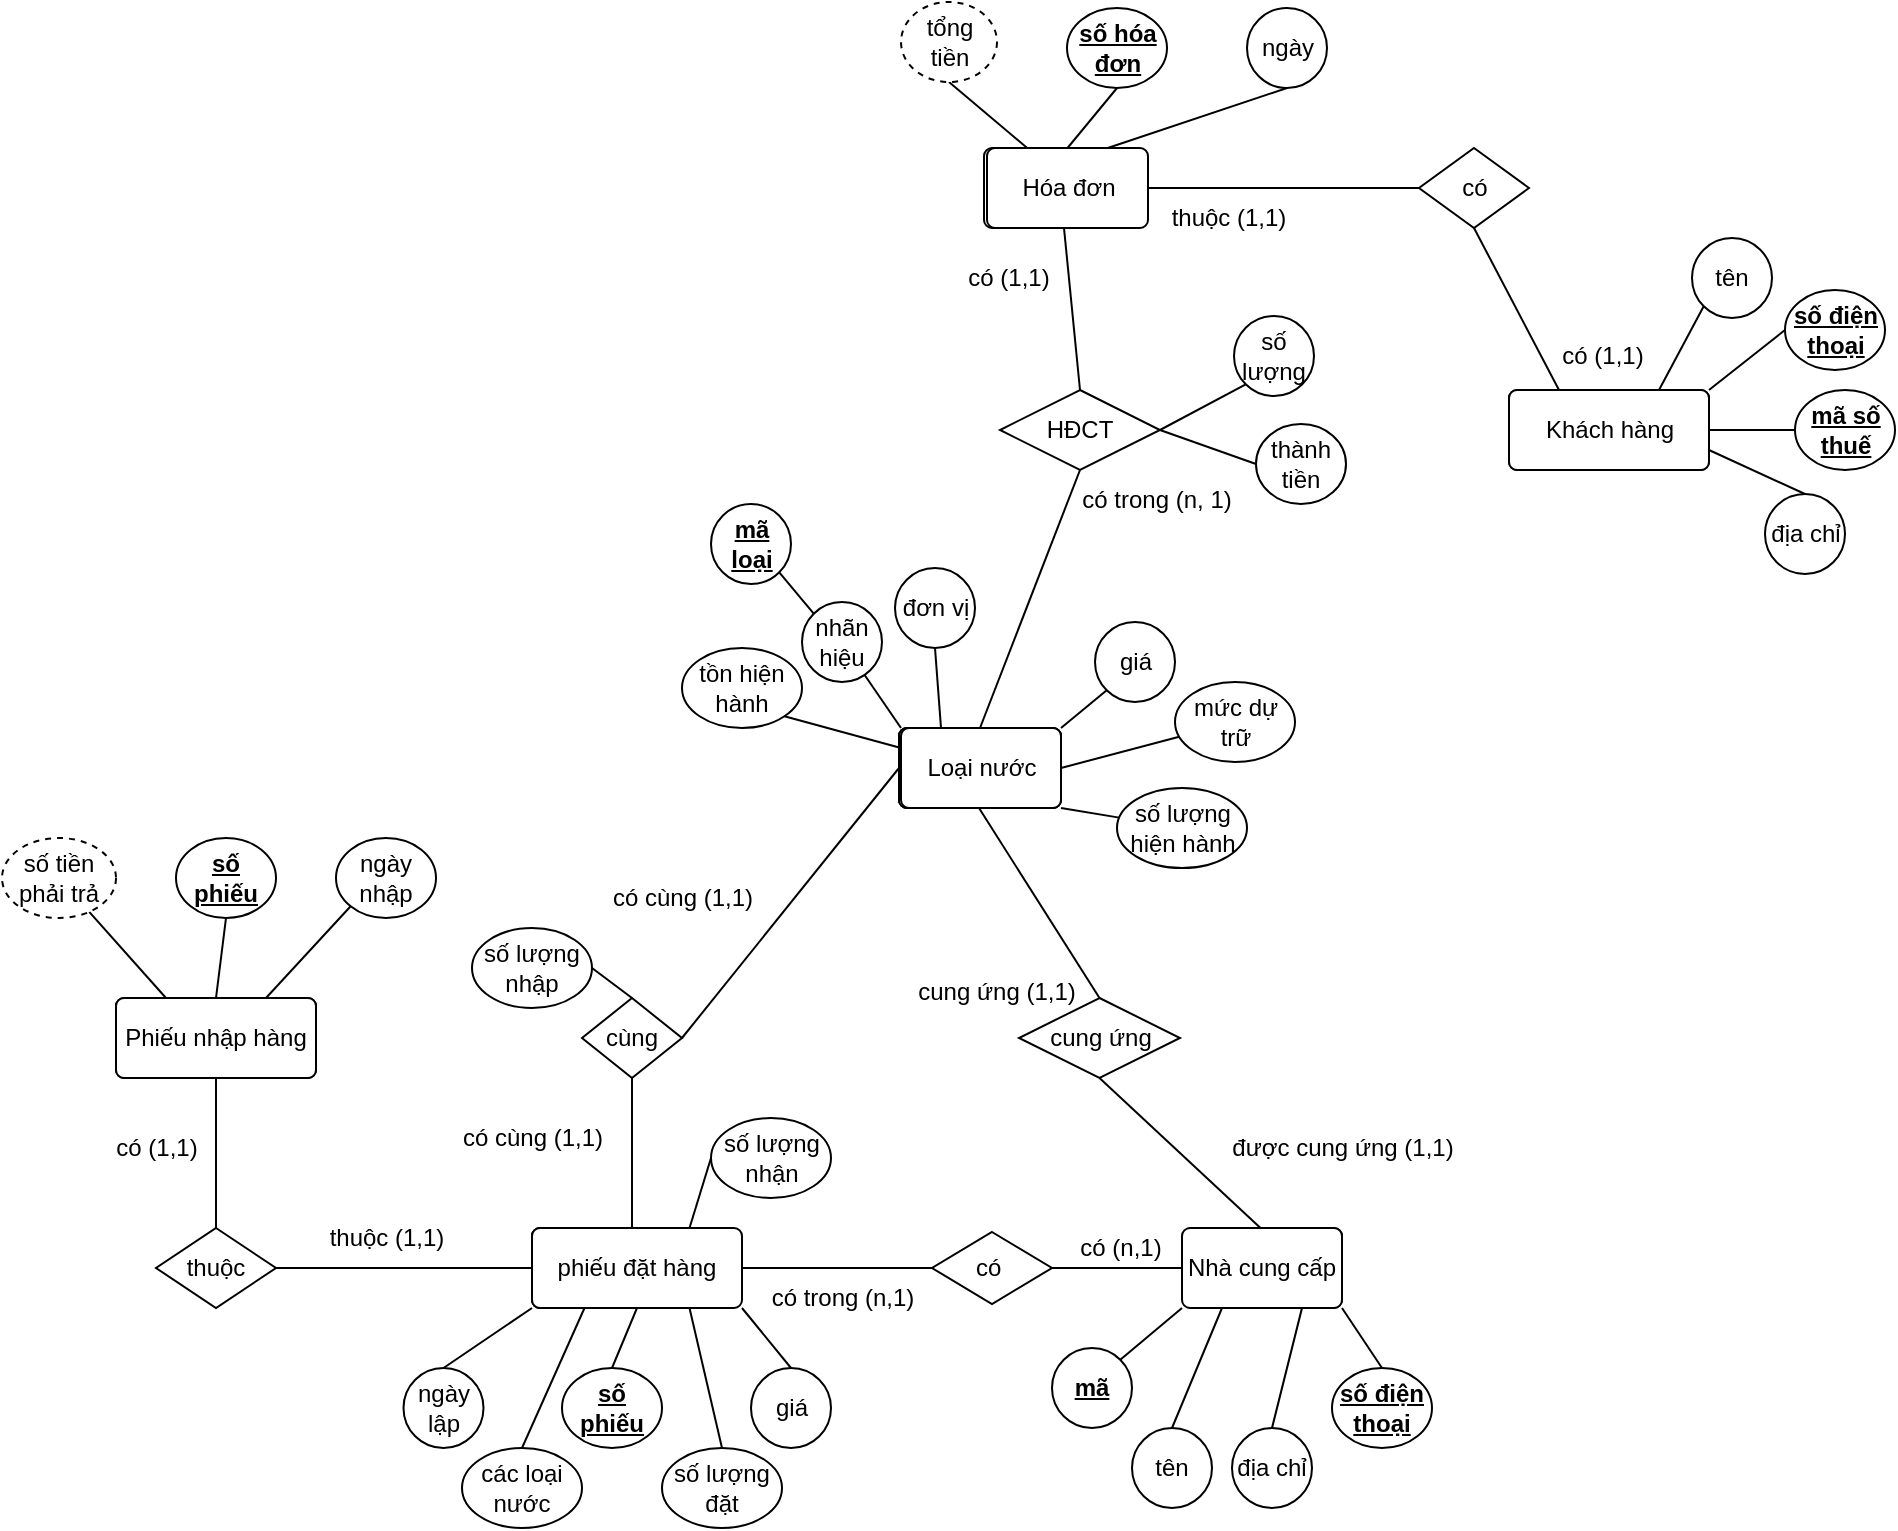 <mxfile version="20.3.0" type="device" pages="2"><diagram id="R2lEEEUBdFMjLlhIrx00" name="Page-1"><mxGraphModel dx="2767" dy="-192" grid="1" gridSize="10" guides="1" tooltips="1" connect="1" arrows="1" fold="1" page="1" pageScale="1" pageWidth="850" pageHeight="1100" math="0" shadow="0" extFonts="Permanent Marker^https://fonts.googleapis.com/css?family=Permanent+Marker"><root><mxCell id="0"/><mxCell id="1" parent="0"/><mxCell id="S6IyvyaZy0FMNN3quFjp-4" value="HĐCT" style="shape=rhombus;perimeter=rhombusPerimeter;whiteSpace=wrap;html=1;align=center;" parent="1" vertex="1"><mxGeometry x="9" y="1474" width="80" height="40" as="geometry"/></mxCell><mxCell id="S6IyvyaZy0FMNN3quFjp-5" value="số lượng" style="ellipse;whiteSpace=wrap;html=1;align=center;" parent="1" vertex="1"><mxGeometry x="126" y="1437" width="40" height="40" as="geometry"/></mxCell><mxCell id="S6IyvyaZy0FMNN3quFjp-6" value="thành tiền" style="ellipse;whiteSpace=wrap;html=1;align=center;" parent="1" vertex="1"><mxGeometry x="137" y="1491" width="45" height="40" as="geometry"/></mxCell><mxCell id="S6IyvyaZy0FMNN3quFjp-7" value="" style="endArrow=none;html=1;rounded=0;exitX=1;exitY=0.5;exitDx=0;exitDy=0;entryX=0;entryY=0.5;entryDx=0;entryDy=0;" parent="1" source="S6IyvyaZy0FMNN3quFjp-4" target="S6IyvyaZy0FMNN3quFjp-6" edge="1"><mxGeometry relative="1" as="geometry"><mxPoint x="133.5" y="1452" as="sourcePoint"/><mxPoint x="293.5" y="1452" as="targetPoint"/></mxGeometry></mxCell><mxCell id="S6IyvyaZy0FMNN3quFjp-8" value="" style="endArrow=none;html=1;rounded=0;exitX=1;exitY=0.5;exitDx=0;exitDy=0;entryX=0;entryY=1;entryDx=0;entryDy=0;" parent="1" source="S6IyvyaZy0FMNN3quFjp-4" target="S6IyvyaZy0FMNN3quFjp-5" edge="1"><mxGeometry relative="1" as="geometry"><mxPoint x="133.5" y="1452" as="sourcePoint"/><mxPoint x="293.5" y="1452" as="targetPoint"/></mxGeometry></mxCell><mxCell id="S6IyvyaZy0FMNN3quFjp-9" value="loại nước&amp;nbsp;" style="rounded=1;arcSize=10;whiteSpace=wrap;html=1;align=center;hachureGap=4;" parent="1" vertex="1"><mxGeometry x="-41.5" y="1643" width="80" height="40" as="geometry"/></mxCell><mxCell id="S6IyvyaZy0FMNN3quFjp-10" value="cung ứng" style="shape=rhombus;perimeter=rhombusPerimeter;whiteSpace=wrap;html=1;align=center;hachureGap=4;" parent="1" vertex="1"><mxGeometry x="18.5" y="1778" width="80.5" height="40" as="geometry"/></mxCell><mxCell id="S6IyvyaZy0FMNN3quFjp-11" value="nhà cung cấp" style="rounded=1;arcSize=10;whiteSpace=wrap;html=1;align=center;hachureGap=4;" parent="1" vertex="1"><mxGeometry x="100.75" y="1893" width="77" height="40" as="geometry"/></mxCell><mxCell id="S6IyvyaZy0FMNN3quFjp-12" value="" style="endArrow=none;html=1;rounded=0;startSize=14;endSize=14;sourcePerimeterSpacing=8;targetPerimeterSpacing=8;curved=1;exitX=0.5;exitY=1;exitDx=0;exitDy=0;entryX=0.5;entryY=0;entryDx=0;entryDy=0;" parent="1" source="S6IyvyaZy0FMNN3quFjp-10" target="S6IyvyaZy0FMNN3quFjp-11" edge="1"><mxGeometry relative="1" as="geometry"><mxPoint x="159.5" y="1743" as="sourcePoint"/><mxPoint x="359.5" y="1703" as="targetPoint"/></mxGeometry></mxCell><mxCell id="S6IyvyaZy0FMNN3quFjp-13" value="" style="endArrow=none;html=1;rounded=0;startSize=14;endSize=14;sourcePerimeterSpacing=8;targetPerimeterSpacing=8;curved=1;entryX=0.5;entryY=0;entryDx=0;entryDy=0;exitX=0.5;exitY=1;exitDx=0;exitDy=0;" parent="1" source="S6IyvyaZy0FMNN3quFjp-9" target="S6IyvyaZy0FMNN3quFjp-10" edge="1"><mxGeometry relative="1" as="geometry"><mxPoint x="179.5" y="1663" as="sourcePoint"/><mxPoint x="339.5" y="1663" as="targetPoint"/></mxGeometry></mxCell><mxCell id="S6IyvyaZy0FMNN3quFjp-14" value="cung ứng (1,1)" style="text;html=1;align=center;verticalAlign=middle;resizable=0;points=[];autosize=1;strokeColor=none;fillColor=none;hachureGap=4;" parent="1" vertex="1"><mxGeometry x="-43.5" y="1760" width="100" height="30" as="geometry"/></mxCell><mxCell id="S6IyvyaZy0FMNN3quFjp-15" value="được cung ứng (1,1)" style="text;html=1;align=center;verticalAlign=middle;resizable=0;points=[];autosize=1;strokeColor=none;fillColor=none;hachureGap=4;" parent="1" vertex="1"><mxGeometry x="115" y="1838" width="130" height="30" as="geometry"/></mxCell><mxCell id="S6IyvyaZy0FMNN3quFjp-16" value="phiếu đặt hàng" style="rounded=1;arcSize=10;whiteSpace=wrap;html=1;align=center;" parent="1" vertex="1"><mxGeometry x="-225" y="1893" width="80" height="40" as="geometry"/></mxCell><mxCell id="S6IyvyaZy0FMNN3quFjp-17" value="Nhà cung cấp" style="rounded=1;arcSize=10;whiteSpace=wrap;html=1;align=center;" parent="1" vertex="1"><mxGeometry x="101.5" y="1893" width="78.5" height="40" as="geometry"/></mxCell><mxCell id="S6IyvyaZy0FMNN3quFjp-18" value="có&amp;nbsp;" style="shape=rhombus;perimeter=rhombusPerimeter;whiteSpace=wrap;html=1;align=center;hachureGap=4;" parent="1" vertex="1"><mxGeometry x="-25" y="1895" width="60" height="36" as="geometry"/></mxCell><mxCell id="S6IyvyaZy0FMNN3quFjp-19" value="" style="endArrow=none;html=1;rounded=0;startSize=14;endSize=14;sourcePerimeterSpacing=8;targetPerimeterSpacing=8;curved=1;entryX=0;entryY=0.5;entryDx=0;entryDy=0;exitX=1;exitY=0.5;exitDx=0;exitDy=0;" parent="1" source="S6IyvyaZy0FMNN3quFjp-18" target="S6IyvyaZy0FMNN3quFjp-78" edge="1"><mxGeometry relative="1" as="geometry"><mxPoint x="-10" y="1953" as="sourcePoint"/><mxPoint x="531.5" y="1633" as="targetPoint"/></mxGeometry></mxCell><mxCell id="S6IyvyaZy0FMNN3quFjp-20" value="" style="endArrow=none;html=1;rounded=0;startSize=14;endSize=14;sourcePerimeterSpacing=8;targetPerimeterSpacing=8;curved=1;exitX=1;exitY=0.5;exitDx=0;exitDy=0;entryX=0;entryY=0.5;entryDx=0;entryDy=0;" parent="1" source="S6IyvyaZy0FMNN3quFjp-24" target="S6IyvyaZy0FMNN3quFjp-18" edge="1"><mxGeometry relative="1" as="geometry"><mxPoint x="371.5" y="1633" as="sourcePoint"/><mxPoint x="340" y="1923" as="targetPoint"/></mxGeometry></mxCell><mxCell id="S6IyvyaZy0FMNN3quFjp-21" value="có (n,1)" style="text;html=1;align=center;verticalAlign=middle;resizable=0;points=[];autosize=1;strokeColor=none;fillColor=none;hachureGap=4;" parent="1" vertex="1"><mxGeometry x="39" y="1888" width="60" height="30" as="geometry"/></mxCell><mxCell id="S6IyvyaZy0FMNN3quFjp-22" value="có trong (n,1)" style="text;html=1;align=center;verticalAlign=middle;resizable=0;points=[];autosize=1;strokeColor=none;fillColor=none;hachureGap=4;" parent="1" vertex="1"><mxGeometry x="-115" y="1913" width="90" height="30" as="geometry"/></mxCell><mxCell id="S6IyvyaZy0FMNN3quFjp-23" value="Phiếu nhập hàng" style="rounded=1;arcSize=10;whiteSpace=wrap;html=1;align=center;" parent="1" vertex="1"><mxGeometry x="-433" y="1778" width="100" height="40" as="geometry"/></mxCell><mxCell id="S6IyvyaZy0FMNN3quFjp-24" value="phiếu đặt hàng" style="rounded=1;arcSize=10;whiteSpace=wrap;html=1;align=center;" parent="1" vertex="1"><mxGeometry x="-225" y="1893" width="100" height="40" as="geometry"/></mxCell><mxCell id="S6IyvyaZy0FMNN3quFjp-25" value="Loại nước" style="rounded=1;arcSize=10;whiteSpace=wrap;html=1;align=center;" parent="1" vertex="1"><mxGeometry x="-41.5" y="1643" width="81" height="40" as="geometry"/></mxCell><mxCell id="S6IyvyaZy0FMNN3quFjp-26" value="cùng" style="shape=rhombus;perimeter=rhombusPerimeter;whiteSpace=wrap;html=1;align=center;hachureGap=4;fillColor=default;gradientColor=none;" parent="1" vertex="1"><mxGeometry x="-200" y="1778" width="50" height="40" as="geometry"/></mxCell><mxCell id="S6IyvyaZy0FMNN3quFjp-27" value="" style="endArrow=none;html=1;rounded=0;startSize=14;endSize=14;sourcePerimeterSpacing=8;targetPerimeterSpacing=8;curved=1;exitX=1;exitY=0.5;exitDx=0;exitDy=0;entryX=0;entryY=0.5;entryDx=0;entryDy=0;" parent="1" source="S6IyvyaZy0FMNN3quFjp-26" target="S6IyvyaZy0FMNN3quFjp-25" edge="1"><mxGeometry relative="1" as="geometry"><mxPoint x="-100.5" y="1418" as="sourcePoint"/><mxPoint x="59.5" y="1418" as="targetPoint"/></mxGeometry></mxCell><mxCell id="S6IyvyaZy0FMNN3quFjp-28" value="" style="endArrow=none;html=1;rounded=0;startSize=14;endSize=14;sourcePerimeterSpacing=8;targetPerimeterSpacing=8;curved=1;entryX=0.5;entryY=1;entryDx=0;entryDy=0;exitX=0.5;exitY=0;exitDx=0;exitDy=0;" parent="1" source="S6IyvyaZy0FMNN3quFjp-24" target="S6IyvyaZy0FMNN3quFjp-26" edge="1"><mxGeometry relative="1" as="geometry"><mxPoint x="-130" y="1713" as="sourcePoint"/><mxPoint x="40" y="1493" as="targetPoint"/></mxGeometry></mxCell><mxCell id="S6IyvyaZy0FMNN3quFjp-29" value="có cùng (1,1)" style="text;html=1;align=center;verticalAlign=middle;resizable=0;points=[];autosize=1;strokeColor=none;fillColor=none;hachureGap=4;" parent="1" vertex="1"><mxGeometry x="-195" y="1713" width="90" height="30" as="geometry"/></mxCell><mxCell id="S6IyvyaZy0FMNN3quFjp-30" value="có cùng (1,1)" style="text;html=1;align=center;verticalAlign=middle;resizable=0;points=[];autosize=1;strokeColor=none;fillColor=none;hachureGap=4;" parent="1" vertex="1"><mxGeometry x="-270" y="1833" width="90" height="30" as="geometry"/></mxCell><mxCell id="S6IyvyaZy0FMNN3quFjp-31" value="thuộc" style="shape=rhombus;perimeter=rhombusPerimeter;whiteSpace=wrap;html=1;align=center;hachureGap=4;fillColor=default;gradientColor=none;" parent="1" vertex="1"><mxGeometry x="-413" y="1893" width="60" height="40" as="geometry"/></mxCell><mxCell id="S6IyvyaZy0FMNN3quFjp-32" value="" style="endArrow=none;html=1;rounded=0;startSize=14;endSize=14;sourcePerimeterSpacing=8;targetPerimeterSpacing=8;curved=1;entryX=0;entryY=0.5;entryDx=0;entryDy=0;exitX=1;exitY=0.5;exitDx=0;exitDy=0;" parent="1" source="S6IyvyaZy0FMNN3quFjp-31" target="S6IyvyaZy0FMNN3quFjp-87" edge="1"><mxGeometry relative="1" as="geometry"><mxPoint x="-450" y="1913" as="sourcePoint"/><mxPoint x="-523" y="1918" as="targetPoint"/></mxGeometry></mxCell><mxCell id="S6IyvyaZy0FMNN3quFjp-33" value="" style="endArrow=none;html=1;rounded=0;startSize=14;endSize=14;sourcePerimeterSpacing=8;targetPerimeterSpacing=8;curved=1;exitX=0.5;exitY=1;exitDx=0;exitDy=0;entryX=0.5;entryY=0;entryDx=0;entryDy=0;" parent="1" source="S6IyvyaZy0FMNN3quFjp-23" target="S6IyvyaZy0FMNN3quFjp-31" edge="1"><mxGeometry relative="1" as="geometry"><mxPoint x="-263" y="1868" as="sourcePoint"/><mxPoint x="-103" y="1868" as="targetPoint"/></mxGeometry></mxCell><mxCell id="S6IyvyaZy0FMNN3quFjp-34" value="thuộc (1,1)" style="text;html=1;align=center;verticalAlign=middle;resizable=0;points=[];autosize=1;strokeColor=none;fillColor=none;hachureGap=4;" parent="1" vertex="1"><mxGeometry x="-338" y="1883" width="80" height="30" as="geometry"/></mxCell><mxCell id="S6IyvyaZy0FMNN3quFjp-35" value="có (1,1)" style="text;html=1;align=center;verticalAlign=middle;resizable=0;points=[];autosize=1;strokeColor=none;fillColor=none;hachureGap=4;" parent="1" vertex="1"><mxGeometry x="-443" y="1838" width="60" height="30" as="geometry"/></mxCell><mxCell id="S6IyvyaZy0FMNN3quFjp-36" value="Hóa đơn" style="rounded=1;arcSize=10;whiteSpace=wrap;html=1;align=center;" parent="1" vertex="1"><mxGeometry x="1" y="1353" width="80" height="40" as="geometry"/></mxCell><mxCell id="S6IyvyaZy0FMNN3quFjp-37" value="Khách hàng" style="rounded=1;arcSize=10;whiteSpace=wrap;html=1;align=center;" parent="1" vertex="1"><mxGeometry x="263.5" y="1474" width="100" height="40" as="geometry"/></mxCell><mxCell id="S6IyvyaZy0FMNN3quFjp-38" value="Loại nước" style="rounded=1;arcSize=10;whiteSpace=wrap;html=1;align=center;" parent="1" vertex="1"><mxGeometry x="-41.5" y="1643" width="81" height="40" as="geometry"/></mxCell><mxCell id="S6IyvyaZy0FMNN3quFjp-39" value="có" style="shape=rhombus;perimeter=rhombusPerimeter;whiteSpace=wrap;html=1;align=center;hachureGap=4;fillColor=default;gradientColor=none;" parent="1" vertex="1"><mxGeometry x="218.5" y="1353" width="55" height="40" as="geometry"/></mxCell><mxCell id="S6IyvyaZy0FMNN3quFjp-40" value="" style="endArrow=none;html=1;rounded=0;startSize=14;endSize=14;sourcePerimeterSpacing=8;targetPerimeterSpacing=8;curved=1;entryX=0.5;entryY=0;entryDx=0;entryDy=0;exitX=0.5;exitY=1;exitDx=0;exitDy=0;" parent="1" source="S6IyvyaZy0FMNN3quFjp-4" target="S6IyvyaZy0FMNN3quFjp-38" edge="1"><mxGeometry relative="1" as="geometry"><mxPoint x="214.75" y="1417" as="sourcePoint"/><mxPoint x="494.75" y="1313" as="targetPoint"/></mxGeometry></mxCell><mxCell id="S6IyvyaZy0FMNN3quFjp-41" value="" style="endArrow=none;html=1;rounded=0;startSize=14;endSize=14;sourcePerimeterSpacing=8;targetPerimeterSpacing=8;curved=1;exitX=0.5;exitY=1;exitDx=0;exitDy=0;entryX=0.5;entryY=0;entryDx=0;entryDy=0;" parent="1" source="S6IyvyaZy0FMNN3quFjp-36" target="S6IyvyaZy0FMNN3quFjp-4" edge="1"><mxGeometry relative="1" as="geometry"><mxPoint x="173.5" y="1433" as="sourcePoint"/><mxPoint x="333.5" y="1433" as="targetPoint"/></mxGeometry></mxCell><mxCell id="S6IyvyaZy0FMNN3quFjp-42" value="" style="endArrow=none;html=1;rounded=0;startSize=14;endSize=14;sourcePerimeterSpacing=8;targetPerimeterSpacing=8;curved=1;exitX=0.5;exitY=1;exitDx=0;exitDy=0;entryX=0.25;entryY=0;entryDx=0;entryDy=0;" parent="1" source="S6IyvyaZy0FMNN3quFjp-39" target="S6IyvyaZy0FMNN3quFjp-69" edge="1"><mxGeometry relative="1" as="geometry"><mxPoint x="173.5" y="1433" as="sourcePoint"/><mxPoint x="220" y="1513" as="targetPoint"/></mxGeometry></mxCell><mxCell id="S6IyvyaZy0FMNN3quFjp-43" value="" style="endArrow=none;html=1;rounded=0;startSize=14;endSize=14;sourcePerimeterSpacing=8;targetPerimeterSpacing=8;curved=1;exitX=1;exitY=0.5;exitDx=0;exitDy=0;entryX=0;entryY=0.5;entryDx=0;entryDy=0;" parent="1" source="S6IyvyaZy0FMNN3quFjp-36" target="S6IyvyaZy0FMNN3quFjp-39" edge="1"><mxGeometry relative="1" as="geometry"><mxPoint x="173.5" y="1433" as="sourcePoint"/><mxPoint x="333.5" y="1433" as="targetPoint"/></mxGeometry></mxCell><mxCell id="S6IyvyaZy0FMNN3quFjp-44" value="có (1,1)" style="text;html=1;align=center;verticalAlign=middle;resizable=0;points=[];autosize=1;strokeColor=none;fillColor=none;hachureGap=4;" parent="1" vertex="1"><mxGeometry x="280" y="1442" width="60" height="30" as="geometry"/></mxCell><mxCell id="S6IyvyaZy0FMNN3quFjp-45" value="thuộc (1,1)" style="text;html=1;align=center;verticalAlign=middle;resizable=0;points=[];autosize=1;strokeColor=none;fillColor=none;hachureGap=4;" parent="1" vertex="1"><mxGeometry x="83" y="1373" width="80" height="30" as="geometry"/></mxCell><mxCell id="S6IyvyaZy0FMNN3quFjp-46" value="có (1,1)" style="text;html=1;align=center;verticalAlign=middle;resizable=0;points=[];autosize=1;strokeColor=none;fillColor=none;hachureGap=4;" parent="1" vertex="1"><mxGeometry x="-17.5" y="1403" width="60" height="30" as="geometry"/></mxCell><mxCell id="S6IyvyaZy0FMNN3quFjp-47" value="có trong (n, 1)" style="text;html=1;align=center;verticalAlign=middle;resizable=0;points=[];autosize=1;strokeColor=none;fillColor=none;hachureGap=4;" parent="1" vertex="1"><mxGeometry x="37" y="1514" width="100" height="30" as="geometry"/></mxCell><mxCell id="S6IyvyaZy0FMNN3quFjp-48" value="số lượng nhập" style="ellipse;whiteSpace=wrap;html=1;align=center;hachureGap=4;fillColor=default;gradientColor=none;" parent="1" vertex="1"><mxGeometry x="-255" y="1743" width="60" height="40" as="geometry"/></mxCell><mxCell id="S6IyvyaZy0FMNN3quFjp-49" value="" style="endArrow=none;html=1;rounded=0;startSize=14;endSize=14;sourcePerimeterSpacing=8;targetPerimeterSpacing=8;curved=1;entryX=0.5;entryY=0;entryDx=0;entryDy=0;exitX=1;exitY=0.5;exitDx=0;exitDy=0;" parent="1" source="S6IyvyaZy0FMNN3quFjp-48" target="S6IyvyaZy0FMNN3quFjp-26" edge="1"><mxGeometry relative="1" as="geometry"><mxPoint x="-220" y="1513" as="sourcePoint"/><mxPoint x="-60" y="1513" as="targetPoint"/></mxGeometry></mxCell><mxCell id="S6IyvyaZy0FMNN3quFjp-50" value="Loại nước" style="rounded=1;arcSize=10;whiteSpace=wrap;html=1;align=center;" parent="1" vertex="1"><mxGeometry x="-40.5" y="1643" width="80" height="40" as="geometry"/></mxCell><mxCell id="S6IyvyaZy0FMNN3quFjp-51" value="&lt;b&gt;mã loại&lt;/b&gt;" style="ellipse;whiteSpace=wrap;html=1;align=center;fontStyle=4;" parent="1" vertex="1"><mxGeometry x="-135.5" y="1531" width="40" height="40" as="geometry"/></mxCell><mxCell id="S6IyvyaZy0FMNN3quFjp-52" value="nhãn hiệu" style="ellipse;whiteSpace=wrap;html=1;align=center;" parent="1" vertex="1"><mxGeometry x="-90" y="1580" width="40" height="40" as="geometry"/></mxCell><mxCell id="S6IyvyaZy0FMNN3quFjp-53" value="đơn vị" style="ellipse;whiteSpace=wrap;html=1;align=center;" parent="1" vertex="1"><mxGeometry x="-43.5" y="1563" width="40" height="40" as="geometry"/></mxCell><mxCell id="S6IyvyaZy0FMNN3quFjp-54" value="giá" style="ellipse;whiteSpace=wrap;html=1;align=center;" parent="1" vertex="1"><mxGeometry x="56.5" y="1590" width="40" height="40" as="geometry"/></mxCell><mxCell id="S6IyvyaZy0FMNN3quFjp-55" value="tồn hiện hành" style="ellipse;whiteSpace=wrap;html=1;align=center;" parent="1" vertex="1"><mxGeometry x="-150" y="1603" width="60" height="40" as="geometry"/></mxCell><mxCell id="S6IyvyaZy0FMNN3quFjp-56" value="mức dự trữ" style="ellipse;whiteSpace=wrap;html=1;align=center;" parent="1" vertex="1"><mxGeometry x="96.5" y="1620" width="60" height="40" as="geometry"/></mxCell><mxCell id="S6IyvyaZy0FMNN3quFjp-57" value="" style="endArrow=none;html=1;rounded=0;exitX=1;exitY=0.5;exitDx=0;exitDy=0;" parent="1" source="S6IyvyaZy0FMNN3quFjp-50" target="S6IyvyaZy0FMNN3quFjp-56" edge="1"><mxGeometry relative="1" as="geometry"><mxPoint x="66" y="1641" as="sourcePoint"/><mxPoint x="195" y="1805" as="targetPoint"/></mxGeometry></mxCell><mxCell id="S6IyvyaZy0FMNN3quFjp-58" value="" style="endArrow=none;html=1;rounded=0;exitX=0;exitY=1;exitDx=0;exitDy=0;entryX=1;entryY=0;entryDx=0;entryDy=0;" parent="1" source="S6IyvyaZy0FMNN3quFjp-54" target="S6IyvyaZy0FMNN3quFjp-50" edge="1"><mxGeometry relative="1" as="geometry"><mxPoint x="35" y="1805" as="sourcePoint"/><mxPoint x="41" y="1629" as="targetPoint"/></mxGeometry></mxCell><mxCell id="S6IyvyaZy0FMNN3quFjp-59" value="" style="endArrow=none;html=1;rounded=0;exitX=0.5;exitY=1;exitDx=0;exitDy=0;entryX=0.25;entryY=0;entryDx=0;entryDy=0;" parent="1" source="S6IyvyaZy0FMNN3quFjp-53" target="S6IyvyaZy0FMNN3quFjp-50" edge="1"><mxGeometry relative="1" as="geometry"><mxPoint x="35" y="1805" as="sourcePoint"/><mxPoint x="21" y="1627" as="targetPoint"/></mxGeometry></mxCell><mxCell id="S6IyvyaZy0FMNN3quFjp-60" value="" style="endArrow=none;html=1;rounded=0;exitX=1;exitY=1;exitDx=0;exitDy=0;entryX=0;entryY=0;entryDx=0;entryDy=0;" parent="1" source="S6IyvyaZy0FMNN3quFjp-51" target="S6IyvyaZy0FMNN3quFjp-52" edge="1"><mxGeometry relative="1" as="geometry"><mxPoint x="-174.5" y="1621.5" as="sourcePoint"/><mxPoint x="-103.5" y="1286.5" as="targetPoint"/></mxGeometry></mxCell><mxCell id="S6IyvyaZy0FMNN3quFjp-61" value="" style="endArrow=none;html=1;rounded=0;entryX=0;entryY=0;entryDx=0;entryDy=0;" parent="1" source="S6IyvyaZy0FMNN3quFjp-52" target="S6IyvyaZy0FMNN3quFjp-50" edge="1"><mxGeometry relative="1" as="geometry"><mxPoint x="260" y="1723" as="sourcePoint"/><mxPoint x="300" y="1663" as="targetPoint"/></mxGeometry></mxCell><mxCell id="S6IyvyaZy0FMNN3quFjp-62" value="" style="endArrow=none;html=1;rounded=0;exitX=1;exitY=1;exitDx=0;exitDy=0;entryX=0;entryY=0.25;entryDx=0;entryDy=0;" parent="1" source="S6IyvyaZy0FMNN3quFjp-55" target="S6IyvyaZy0FMNN3quFjp-50" edge="1"><mxGeometry relative="1" as="geometry"><mxPoint x="35" y="1805" as="sourcePoint"/><mxPoint x="-25" y="1625" as="targetPoint"/></mxGeometry></mxCell><mxCell id="S6IyvyaZy0FMNN3quFjp-63" value="Hóa đơn" style="rounded=1;arcSize=10;whiteSpace=wrap;html=1;align=center;" parent="1" vertex="1"><mxGeometry x="2.5" y="1353" width="80.5" height="40" as="geometry"/></mxCell><mxCell id="S6IyvyaZy0FMNN3quFjp-64" value="&lt;b&gt;số hóa đơn&lt;/b&gt;" style="ellipse;whiteSpace=wrap;html=1;align=center;fontStyle=4;" parent="1" vertex="1"><mxGeometry x="42.5" y="1283" width="50" height="40" as="geometry"/></mxCell><mxCell id="S6IyvyaZy0FMNN3quFjp-65" value="ngày" style="ellipse;whiteSpace=wrap;html=1;align=center;" parent="1" vertex="1"><mxGeometry x="132.5" y="1283" width="40" height="40" as="geometry"/></mxCell><mxCell id="S6IyvyaZy0FMNN3quFjp-66" value="" style="endArrow=none;html=1;rounded=0;exitX=0.5;exitY=1;exitDx=0;exitDy=0;entryX=0.75;entryY=0;entryDx=0;entryDy=0;" parent="1" source="S6IyvyaZy0FMNN3quFjp-65" target="S6IyvyaZy0FMNN3quFjp-63" edge="1"><mxGeometry relative="1" as="geometry"><mxPoint x="42.5" y="1443" as="sourcePoint"/><mxPoint x="90.5" y="1336" as="targetPoint"/></mxGeometry></mxCell><mxCell id="S6IyvyaZy0FMNN3quFjp-67" value="" style="endArrow=none;html=1;rounded=0;exitX=0.5;exitY=1;exitDx=0;exitDy=0;entryX=0.5;entryY=0;entryDx=0;entryDy=0;" parent="1" source="S6IyvyaZy0FMNN3quFjp-64" target="S6IyvyaZy0FMNN3quFjp-63" edge="1"><mxGeometry relative="1" as="geometry"><mxPoint x="42.5" y="1443" as="sourcePoint"/><mxPoint x="46.5" y="1344" as="targetPoint"/></mxGeometry></mxCell><mxCell id="S6IyvyaZy0FMNN3quFjp-68" value="" style="endArrow=none;html=1;rounded=0;exitX=0.5;exitY=1;exitDx=0;exitDy=0;entryX=0.25;entryY=0;entryDx=0;entryDy=0;" parent="1" source="S6IyvyaZy0FMNN3quFjp-105" target="S6IyvyaZy0FMNN3quFjp-63" edge="1"><mxGeometry relative="1" as="geometry"><mxPoint x="-17.5" y="1323" as="sourcePoint"/><mxPoint x="-9.5" y="1346" as="targetPoint"/></mxGeometry></mxCell><mxCell id="S6IyvyaZy0FMNN3quFjp-69" value="Khách hàng" style="rounded=1;arcSize=10;whiteSpace=wrap;html=1;align=center;" parent="1" vertex="1"><mxGeometry x="263.5" y="1474" width="100" height="40" as="geometry"/></mxCell><mxCell id="S6IyvyaZy0FMNN3quFjp-70" value="&lt;b&gt;số điện thoại&lt;/b&gt;" style="ellipse;whiteSpace=wrap;html=1;align=center;fontStyle=4;" parent="1" vertex="1"><mxGeometry x="401.5" y="1424" width="50" height="40" as="geometry"/></mxCell><mxCell id="S6IyvyaZy0FMNN3quFjp-71" value="&lt;b&gt;mã số thuế&lt;/b&gt;" style="ellipse;whiteSpace=wrap;html=1;align=center;fontStyle=4;" parent="1" vertex="1"><mxGeometry x="406.5" y="1474" width="50" height="40" as="geometry"/></mxCell><mxCell id="S6IyvyaZy0FMNN3quFjp-72" value="tên" style="ellipse;whiteSpace=wrap;html=1;align=center;" parent="1" vertex="1"><mxGeometry x="355" y="1398" width="40" height="40" as="geometry"/></mxCell><mxCell id="S6IyvyaZy0FMNN3quFjp-73" value="địa chỉ" style="ellipse;whiteSpace=wrap;html=1;align=center;" parent="1" vertex="1"><mxGeometry x="391.5" y="1526" width="40" height="40" as="geometry"/></mxCell><mxCell id="S6IyvyaZy0FMNN3quFjp-74" value="" style="endArrow=none;html=1;rounded=0;entryX=0;entryY=0.5;entryDx=0;entryDy=0;exitX=1;exitY=0;exitDx=0;exitDy=0;" parent="1" source="S6IyvyaZy0FMNN3quFjp-69" target="S6IyvyaZy0FMNN3quFjp-70" edge="1"><mxGeometry relative="1" as="geometry"><mxPoint x="361.5" y="1456" as="sourcePoint"/><mxPoint x="542.5" y="1634" as="targetPoint"/></mxGeometry></mxCell><mxCell id="S6IyvyaZy0FMNN3quFjp-75" value="" style="endArrow=none;html=1;rounded=0;" parent="1" source="S6IyvyaZy0FMNN3quFjp-71" target="S6IyvyaZy0FMNN3quFjp-69" edge="1"><mxGeometry relative="1" as="geometry"><mxPoint x="382.5" y="1634" as="sourcePoint"/><mxPoint x="331.5" y="1456" as="targetPoint"/></mxGeometry></mxCell><mxCell id="S6IyvyaZy0FMNN3quFjp-76" value="" style="endArrow=none;html=1;rounded=0;exitX=0.5;exitY=0;exitDx=0;exitDy=0;entryX=1;entryY=0.75;entryDx=0;entryDy=0;" parent="1" source="S6IyvyaZy0FMNN3quFjp-73" target="S6IyvyaZy0FMNN3quFjp-69" edge="1"><mxGeometry relative="1" as="geometry"><mxPoint x="382.5" y="1634" as="sourcePoint"/><mxPoint x="289.5" y="1455" as="targetPoint"/></mxGeometry></mxCell><mxCell id="S6IyvyaZy0FMNN3quFjp-77" value="" style="endArrow=none;html=1;rounded=0;exitX=0;exitY=1;exitDx=0;exitDy=0;entryX=0.75;entryY=0;entryDx=0;entryDy=0;" parent="1" source="S6IyvyaZy0FMNN3quFjp-72" target="S6IyvyaZy0FMNN3quFjp-69" edge="1"><mxGeometry relative="1" as="geometry"><mxPoint x="382.5" y="1634" as="sourcePoint"/><mxPoint x="246.5" y="1473" as="targetPoint"/></mxGeometry></mxCell><mxCell id="S6IyvyaZy0FMNN3quFjp-78" value="Nhà cung cấp" style="rounded=1;arcSize=10;whiteSpace=wrap;html=1;align=center;" parent="1" vertex="1"><mxGeometry x="100" y="1893" width="80" height="40" as="geometry"/></mxCell><mxCell id="S6IyvyaZy0FMNN3quFjp-79" value="&lt;b&gt;mã&lt;/b&gt;" style="ellipse;whiteSpace=wrap;html=1;align=center;fontStyle=4;" parent="1" vertex="1"><mxGeometry x="35" y="1953" width="40" height="40" as="geometry"/></mxCell><mxCell id="S6IyvyaZy0FMNN3quFjp-80" value="tên" style="ellipse;whiteSpace=wrap;html=1;align=center;" parent="1" vertex="1"><mxGeometry x="75" y="1993" width="40" height="40" as="geometry"/></mxCell><mxCell id="S6IyvyaZy0FMNN3quFjp-81" value="địa chỉ" style="ellipse;whiteSpace=wrap;html=1;align=center;" parent="1" vertex="1"><mxGeometry x="125" y="1993" width="40" height="40" as="geometry"/></mxCell><mxCell id="S6IyvyaZy0FMNN3quFjp-82" value="&lt;b&gt;số điện thoại&lt;/b&gt;" style="ellipse;whiteSpace=wrap;html=1;align=center;fontStyle=4;" parent="1" vertex="1"><mxGeometry x="175" y="1963" width="50" height="40" as="geometry"/></mxCell><mxCell id="S6IyvyaZy0FMNN3quFjp-83" value="" style="endArrow=none;html=1;rounded=0;exitX=0.5;exitY=0;exitDx=0;exitDy=0;entryX=1;entryY=1;entryDx=0;entryDy=0;" parent="1" source="S6IyvyaZy0FMNN3quFjp-82" target="S6IyvyaZy0FMNN3quFjp-78" edge="1"><mxGeometry relative="1" as="geometry"><mxPoint x="80" y="2013" as="sourcePoint"/><mxPoint x="240" y="2013" as="targetPoint"/></mxGeometry></mxCell><mxCell id="S6IyvyaZy0FMNN3quFjp-84" value="" style="endArrow=none;html=1;rounded=0;exitX=0.5;exitY=0;exitDx=0;exitDy=0;entryX=0.75;entryY=1;entryDx=0;entryDy=0;" parent="1" source="S6IyvyaZy0FMNN3quFjp-81" target="S6IyvyaZy0FMNN3quFjp-78" edge="1"><mxGeometry relative="1" as="geometry"><mxPoint x="80" y="2013" as="sourcePoint"/><mxPoint x="240" y="2013" as="targetPoint"/></mxGeometry></mxCell><mxCell id="S6IyvyaZy0FMNN3quFjp-85" value="" style="endArrow=none;html=1;rounded=0;exitX=0.5;exitY=0;exitDx=0;exitDy=0;entryX=0.25;entryY=1;entryDx=0;entryDy=0;" parent="1" source="S6IyvyaZy0FMNN3quFjp-80" target="S6IyvyaZy0FMNN3quFjp-78" edge="1"><mxGeometry relative="1" as="geometry"><mxPoint x="80" y="2013" as="sourcePoint"/><mxPoint x="240" y="2013" as="targetPoint"/></mxGeometry></mxCell><mxCell id="S6IyvyaZy0FMNN3quFjp-86" value="" style="endArrow=none;html=1;rounded=0;exitX=1;exitY=0;exitDx=0;exitDy=0;entryX=0;entryY=1;entryDx=0;entryDy=0;" parent="1" source="S6IyvyaZy0FMNN3quFjp-79" target="S6IyvyaZy0FMNN3quFjp-78" edge="1"><mxGeometry relative="1" as="geometry"><mxPoint x="80" y="2013" as="sourcePoint"/><mxPoint x="240" y="2013" as="targetPoint"/></mxGeometry></mxCell><mxCell id="S6IyvyaZy0FMNN3quFjp-87" value="phiếu đặt hàng" style="rounded=1;arcSize=10;whiteSpace=wrap;html=1;align=center;" parent="1" vertex="1"><mxGeometry x="-225" y="1893" width="105" height="40" as="geometry"/></mxCell><mxCell id="S6IyvyaZy0FMNN3quFjp-88" value="ngày lập" style="ellipse;whiteSpace=wrap;html=1;align=center;" parent="1" vertex="1"><mxGeometry x="-289.25" y="1963" width="40" height="40" as="geometry"/></mxCell><mxCell id="S6IyvyaZy0FMNN3quFjp-89" value="các loại nước" style="ellipse;whiteSpace=wrap;html=1;align=center;" parent="1" vertex="1"><mxGeometry x="-260" y="2003" width="60" height="40" as="geometry"/></mxCell><mxCell id="S6IyvyaZy0FMNN3quFjp-90" value="&lt;b&gt;số phiếu&lt;/b&gt;" style="ellipse;whiteSpace=wrap;html=1;align=center;fontStyle=4;" parent="1" vertex="1"><mxGeometry x="-210" y="1963" width="50" height="40" as="geometry"/></mxCell><mxCell id="S6IyvyaZy0FMNN3quFjp-91" value="số lượng đặt" style="ellipse;whiteSpace=wrap;html=1;align=center;" parent="1" vertex="1"><mxGeometry x="-160" y="2003" width="60" height="40" as="geometry"/></mxCell><mxCell id="S6IyvyaZy0FMNN3quFjp-92" value="số lượng nhận" style="ellipse;whiteSpace=wrap;html=1;align=center;" parent="1" vertex="1"><mxGeometry x="-135.5" y="1838" width="60" height="40" as="geometry"/></mxCell><mxCell id="S6IyvyaZy0FMNN3quFjp-93" value="" style="endArrow=none;html=1;rounded=0;entryX=0;entryY=0.5;entryDx=0;entryDy=0;exitX=0.75;exitY=0;exitDx=0;exitDy=0;" parent="1" source="S6IyvyaZy0FMNN3quFjp-87" target="S6IyvyaZy0FMNN3quFjp-92" edge="1"><mxGeometry relative="1" as="geometry"><mxPoint x="-245" y="1923" as="sourcePoint"/><mxPoint x="-85" y="1923" as="targetPoint"/></mxGeometry></mxCell><mxCell id="S6IyvyaZy0FMNN3quFjp-94" value="" style="endArrow=none;html=1;rounded=0;exitX=0.5;exitY=0;exitDx=0;exitDy=0;entryX=0.75;entryY=1;entryDx=0;entryDy=0;" parent="1" source="S6IyvyaZy0FMNN3quFjp-91" target="S6IyvyaZy0FMNN3quFjp-87" edge="1"><mxGeometry relative="1" as="geometry"><mxPoint x="-245" y="1923" as="sourcePoint"/><mxPoint x="-85" y="1923" as="targetPoint"/></mxGeometry></mxCell><mxCell id="S6IyvyaZy0FMNN3quFjp-95" value="" style="endArrow=none;html=1;rounded=0;exitX=0.5;exitY=0;exitDx=0;exitDy=0;entryX=0.5;entryY=1;entryDx=0;entryDy=0;" parent="1" source="S6IyvyaZy0FMNN3quFjp-90" target="S6IyvyaZy0FMNN3quFjp-87" edge="1"><mxGeometry relative="1" as="geometry"><mxPoint x="-245" y="1923" as="sourcePoint"/><mxPoint x="-85" y="1923" as="targetPoint"/></mxGeometry></mxCell><mxCell id="S6IyvyaZy0FMNN3quFjp-96" value="" style="endArrow=none;html=1;rounded=0;exitX=0.5;exitY=0;exitDx=0;exitDy=0;entryX=0.25;entryY=1;entryDx=0;entryDy=0;" parent="1" source="S6IyvyaZy0FMNN3quFjp-89" target="S6IyvyaZy0FMNN3quFjp-87" edge="1"><mxGeometry relative="1" as="geometry"><mxPoint x="-245" y="1923" as="sourcePoint"/><mxPoint x="-85" y="1923" as="targetPoint"/></mxGeometry></mxCell><mxCell id="S6IyvyaZy0FMNN3quFjp-97" value="" style="endArrow=none;html=1;rounded=0;exitX=0.5;exitY=0;exitDx=0;exitDy=0;entryX=0;entryY=1;entryDx=0;entryDy=0;" parent="1" source="S6IyvyaZy0FMNN3quFjp-88" target="S6IyvyaZy0FMNN3quFjp-87" edge="1"><mxGeometry relative="1" as="geometry"><mxPoint x="-245" y="1923" as="sourcePoint"/><mxPoint x="-85" y="1923" as="targetPoint"/></mxGeometry></mxCell><mxCell id="S6IyvyaZy0FMNN3quFjp-98" value="Phiếu nhập hàng" style="rounded=1;arcSize=10;whiteSpace=wrap;html=1;align=center;" parent="1" vertex="1"><mxGeometry x="-433" y="1778" width="100" height="40" as="geometry"/></mxCell><mxCell id="S6IyvyaZy0FMNN3quFjp-99" value="&lt;b&gt;số phiếu&lt;/b&gt;" style="ellipse;whiteSpace=wrap;html=1;align=center;fontStyle=4;" parent="1" vertex="1"><mxGeometry x="-403" y="1698" width="50" height="40" as="geometry"/></mxCell><mxCell id="S6IyvyaZy0FMNN3quFjp-100" value="ngày nhập" style="ellipse;whiteSpace=wrap;html=1;align=center;" parent="1" vertex="1"><mxGeometry x="-323" y="1698" width="50" height="40" as="geometry"/></mxCell><mxCell id="S6IyvyaZy0FMNN3quFjp-101" value="" style="endArrow=none;html=1;rounded=0;exitX=0.75;exitY=0;exitDx=0;exitDy=0;entryX=0;entryY=1;entryDx=0;entryDy=0;" parent="1" source="S6IyvyaZy0FMNN3quFjp-98" target="S6IyvyaZy0FMNN3quFjp-100" edge="1"><mxGeometry relative="1" as="geometry"><mxPoint x="-443" y="1908" as="sourcePoint"/><mxPoint x="-283" y="1908" as="targetPoint"/></mxGeometry></mxCell><mxCell id="S6IyvyaZy0FMNN3quFjp-102" value="" style="endArrow=none;html=1;rounded=0;exitX=0.5;exitY=1;exitDx=0;exitDy=0;entryX=0.5;entryY=0;entryDx=0;entryDy=0;" parent="1" source="S6IyvyaZy0FMNN3quFjp-99" target="S6IyvyaZy0FMNN3quFjp-98" edge="1"><mxGeometry relative="1" as="geometry"><mxPoint x="-443" y="1908" as="sourcePoint"/><mxPoint x="-283" y="1908" as="targetPoint"/></mxGeometry></mxCell><mxCell id="S6IyvyaZy0FMNN3quFjp-103" value="" style="endArrow=none;html=1;rounded=0;entryX=0.25;entryY=0;entryDx=0;entryDy=0;" parent="1" source="S6IyvyaZy0FMNN3quFjp-104" target="S6IyvyaZy0FMNN3quFjp-98" edge="1"><mxGeometry relative="1" as="geometry"><mxPoint x="-448" y="1738" as="sourcePoint"/><mxPoint x="-283" y="1908" as="targetPoint"/></mxGeometry></mxCell><mxCell id="S6IyvyaZy0FMNN3quFjp-104" value="số tiền phải trả" style="ellipse;whiteSpace=wrap;html=1;align=center;dashed=1;" parent="1" vertex="1"><mxGeometry x="-490" y="1698" width="57" height="40" as="geometry"/></mxCell><mxCell id="S6IyvyaZy0FMNN3quFjp-105" value="tổng tiền" style="ellipse;whiteSpace=wrap;html=1;align=center;dashed=1;" parent="1" vertex="1"><mxGeometry x="-40.5" y="1280" width="48" height="40" as="geometry"/></mxCell><mxCell id="S6IyvyaZy0FMNN3quFjp-106" value="số lượng hiện hành" style="ellipse;whiteSpace=wrap;html=1;align=center;" parent="1" vertex="1"><mxGeometry x="67.5" y="1673" width="65" height="40" as="geometry"/></mxCell><mxCell id="S6IyvyaZy0FMNN3quFjp-107" value="" style="endArrow=none;html=1;rounded=0;entryX=1;entryY=1;entryDx=0;entryDy=0;" parent="1" source="S6IyvyaZy0FMNN3quFjp-106" target="S6IyvyaZy0FMNN3quFjp-50" edge="1"><mxGeometry relative="1" as="geometry"><mxPoint x="51" y="1635" as="sourcePoint"/><mxPoint x="-59" y="1659" as="targetPoint"/></mxGeometry></mxCell><mxCell id="S6IyvyaZy0FMNN3quFjp-108" value="giá" style="ellipse;whiteSpace=wrap;html=1;align=center;hachureGap=4;" parent="1" vertex="1"><mxGeometry x="-115.5" y="1963" width="40" height="40" as="geometry"/></mxCell><mxCell id="S6IyvyaZy0FMNN3quFjp-109" value="" style="endArrow=none;html=1;rounded=0;startSize=14;endSize=14;sourcePerimeterSpacing=8;targetPerimeterSpacing=8;curved=1;entryX=0.5;entryY=0;entryDx=0;entryDy=0;exitX=1;exitY=1;exitDx=0;exitDy=0;" parent="1" source="S6IyvyaZy0FMNN3quFjp-87" target="S6IyvyaZy0FMNN3quFjp-108" edge="1"><mxGeometry relative="1" as="geometry"><mxPoint x="-235" y="1963" as="sourcePoint"/><mxPoint x="-75" y="1963" as="targetPoint"/></mxGeometry></mxCell></root></mxGraphModel></diagram><diagram id="TUfi8895kB0aeU0iPtcz" name="Page-2"><mxGraphModel dx="2569" dy="38" grid="0" gridSize="10" guides="1" tooltips="1" connect="1" arrows="1" fold="1" page="0" pageScale="1" pageWidth="850" pageHeight="1100" math="0" shadow="0"><root><mxCell id="0"/><mxCell id="1" parent="0"/><mxCell id="vdCLJTl49I9ncJc-O6xb-1" value="HĐCT" style="shape=rhombus;perimeter=rhombusPerimeter;whiteSpace=wrap;html=1;align=center;" vertex="1" parent="1"><mxGeometry x="-1" y="1473" width="80" height="40" as="geometry"/></mxCell><mxCell id="vdCLJTl49I9ncJc-O6xb-2" value="SoLuong" style="ellipse;whiteSpace=wrap;html=1;align=center;" vertex="1" parent="1"><mxGeometry x="116" y="1436" width="54" height="40" as="geometry"/></mxCell><mxCell id="vdCLJTl49I9ncJc-O6xb-3" value="ThanhTien" style="ellipse;whiteSpace=wrap;html=1;align=center;" vertex="1" parent="1"><mxGeometry x="127" y="1490" width="63" height="40" as="geometry"/></mxCell><mxCell id="vdCLJTl49I9ncJc-O6xb-4" value="" style="endArrow=none;html=1;rounded=0;exitX=1;exitY=0.5;exitDx=0;exitDy=0;entryX=0;entryY=0.5;entryDx=0;entryDy=0;" edge="1" parent="1" source="vdCLJTl49I9ncJc-O6xb-1" target="vdCLJTl49I9ncJc-O6xb-3"><mxGeometry relative="1" as="geometry"><mxPoint x="123.5" y="1451" as="sourcePoint"/><mxPoint x="283.5" y="1451" as="targetPoint"/></mxGeometry></mxCell><mxCell id="vdCLJTl49I9ncJc-O6xb-5" value="" style="endArrow=none;html=1;rounded=0;exitX=1;exitY=0.5;exitDx=0;exitDy=0;entryX=0;entryY=1;entryDx=0;entryDy=0;" edge="1" parent="1" source="vdCLJTl49I9ncJc-O6xb-1" target="vdCLJTl49I9ncJc-O6xb-2"><mxGeometry relative="1" as="geometry"><mxPoint x="123.5" y="1451" as="sourcePoint"/><mxPoint x="283.5" y="1451" as="targetPoint"/></mxGeometry></mxCell><mxCell id="vdCLJTl49I9ncJc-O6xb-6" value="loại nước&amp;nbsp;" style="rounded=1;arcSize=10;whiteSpace=wrap;html=1;align=center;hachureGap=4;" vertex="1" parent="1"><mxGeometry x="-51.5" y="1642" width="80" height="40" as="geometry"/></mxCell><mxCell id="vdCLJTl49I9ncJc-O6xb-7" value="CungUng" style="shape=rhombus;perimeter=rhombusPerimeter;whiteSpace=wrap;html=1;align=center;hachureGap=4;" vertex="1" parent="1"><mxGeometry x="8.5" y="1777" width="80.5" height="40" as="geometry"/></mxCell><mxCell id="vdCLJTl49I9ncJc-O6xb-8" value="nhà cung cấp" style="rounded=1;arcSize=10;whiteSpace=wrap;html=1;align=center;hachureGap=4;" vertex="1" parent="1"><mxGeometry x="90.75" y="1892" width="77" height="40" as="geometry"/></mxCell><mxCell id="vdCLJTl49I9ncJc-O6xb-9" value="" style="endArrow=none;html=1;rounded=0;startSize=14;endSize=14;sourcePerimeterSpacing=8;targetPerimeterSpacing=8;curved=1;exitX=0.5;exitY=1;exitDx=0;exitDy=0;entryX=0.5;entryY=0;entryDx=0;entryDy=0;" edge="1" parent="1" source="vdCLJTl49I9ncJc-O6xb-7" target="vdCLJTl49I9ncJc-O6xb-8"><mxGeometry relative="1" as="geometry"><mxPoint x="149.5" y="1742" as="sourcePoint"/><mxPoint x="349.5" y="1702" as="targetPoint"/></mxGeometry></mxCell><mxCell id="vdCLJTl49I9ncJc-O6xb-10" value="" style="endArrow=none;html=1;rounded=0;startSize=14;endSize=14;sourcePerimeterSpacing=8;targetPerimeterSpacing=8;curved=1;entryX=0.5;entryY=0;entryDx=0;entryDy=0;exitX=0.5;exitY=1;exitDx=0;exitDy=0;" edge="1" parent="1" source="vdCLJTl49I9ncJc-O6xb-6" target="vdCLJTl49I9ncJc-O6xb-7"><mxGeometry relative="1" as="geometry"><mxPoint x="169.5" y="1662" as="sourcePoint"/><mxPoint x="329.5" y="1662" as="targetPoint"/></mxGeometry></mxCell><mxCell id="vdCLJTl49I9ncJc-O6xb-11" value="CungUng(1,1)" style="text;html=1;align=center;verticalAlign=middle;resizable=0;points=[];autosize=1;strokeColor=none;fillColor=none;hachureGap=4;" vertex="1" parent="1"><mxGeometry x="-536" y="903" width="93" height="26" as="geometry"/></mxCell><mxCell id="vdCLJTl49I9ncJc-O6xb-12" value="được cung ứng (1,1)" style="text;html=1;align=center;verticalAlign=middle;resizable=0;points=[];autosize=1;strokeColor=none;fillColor=none;hachureGap=4;" vertex="1" parent="1"><mxGeometry x="-573" y="970" width="130" height="30" as="geometry"/></mxCell><mxCell id="vdCLJTl49I9ncJc-O6xb-13" value="phiếu đặt hàng" style="rounded=1;arcSize=10;whiteSpace=wrap;html=1;align=center;" vertex="1" parent="1"><mxGeometry x="-235" y="1892" width="80" height="40" as="geometry"/></mxCell><mxCell id="vdCLJTl49I9ncJc-O6xb-14" value="Nhà cung cấp" style="rounded=1;arcSize=10;whiteSpace=wrap;html=1;align=center;" vertex="1" parent="1"><mxGeometry x="91.5" y="1892" width="78.5" height="40" as="geometry"/></mxCell><mxCell id="vdCLJTl49I9ncJc-O6xb-15" value="Co" style="shape=rhombus;perimeter=rhombusPerimeter;whiteSpace=wrap;html=1;align=center;hachureGap=4;" vertex="1" parent="1"><mxGeometry x="-50.5" y="1894" width="60" height="36" as="geometry"/></mxCell><mxCell id="vdCLJTl49I9ncJc-O6xb-16" value="" style="endArrow=none;html=1;rounded=0;startSize=14;endSize=14;sourcePerimeterSpacing=8;targetPerimeterSpacing=8;curved=1;entryX=0;entryY=0.5;entryDx=0;entryDy=0;exitX=1;exitY=0.5;exitDx=0;exitDy=0;" edge="1" parent="1" source="vdCLJTl49I9ncJc-O6xb-15" target="vdCLJTl49I9ncJc-O6xb-75"><mxGeometry relative="1" as="geometry"><mxPoint x="-20" y="1952" as="sourcePoint"/><mxPoint x="521.5" y="1632" as="targetPoint"/></mxGeometry></mxCell><mxCell id="vdCLJTl49I9ncJc-O6xb-17" value="" style="endArrow=none;html=1;rounded=0;startSize=14;endSize=14;sourcePerimeterSpacing=8;targetPerimeterSpacing=8;curved=1;exitX=1;exitY=0.5;exitDx=0;exitDy=0;entryX=0;entryY=0.5;entryDx=0;entryDy=0;" edge="1" parent="1" source="vdCLJTl49I9ncJc-O6xb-21" target="vdCLJTl49I9ncJc-O6xb-15"><mxGeometry relative="1" as="geometry"><mxPoint x="361.5" y="1632" as="sourcePoint"/><mxPoint x="330" y="1922" as="targetPoint"/></mxGeometry></mxCell><mxCell id="vdCLJTl49I9ncJc-O6xb-18" value="Co(1,n)" style="text;html=1;align=center;verticalAlign=middle;resizable=0;points=[];autosize=1;strokeColor=none;fillColor=none;hachureGap=4;" vertex="1" parent="1"><mxGeometry x="30" y="1889" width="58" height="26" as="geometry"/></mxCell><mxCell id="vdCLJTl49I9ncJc-O6xb-19" value="có trong (n,1)" style="text;html=1;align=center;verticalAlign=middle;resizable=0;points=[];autosize=1;strokeColor=none;fillColor=none;hachureGap=4;" vertex="1" parent="1"><mxGeometry x="-298" y="903" width="90" height="30" as="geometry"/></mxCell><mxCell id="vdCLJTl49I9ncJc-O6xb-20" value="Phiếu nhập hàng" style="rounded=1;arcSize=10;whiteSpace=wrap;html=1;align=center;" vertex="1" parent="1"><mxGeometry x="-443" y="1777" width="100" height="40" as="geometry"/></mxCell><mxCell id="vdCLJTl49I9ncJc-O6xb-21" value="phiếu đặt hàng" style="rounded=1;arcSize=10;whiteSpace=wrap;html=1;align=center;" vertex="1" parent="1"><mxGeometry x="-235" y="1892" width="100" height="40" as="geometry"/></mxCell><mxCell id="vdCLJTl49I9ncJc-O6xb-22" value="Loại nước" style="rounded=1;arcSize=10;whiteSpace=wrap;html=1;align=center;" vertex="1" parent="1"><mxGeometry x="-51.5" y="1642" width="81" height="40" as="geometry"/></mxCell><mxCell id="vdCLJTl49I9ncJc-O6xb-23" value="Co" style="shape=rhombus;perimeter=rhombusPerimeter;whiteSpace=wrap;html=1;align=center;hachureGap=4;fillColor=default;gradientColor=none;" vertex="1" parent="1"><mxGeometry x="-210" y="1777" width="50" height="40" as="geometry"/></mxCell><mxCell id="vdCLJTl49I9ncJc-O6xb-24" value="" style="endArrow=none;html=1;rounded=0;startSize=14;endSize=14;sourcePerimeterSpacing=8;targetPerimeterSpacing=8;curved=1;exitX=1;exitY=0.5;exitDx=0;exitDy=0;entryX=0;entryY=0.5;entryDx=0;entryDy=0;" edge="1" parent="1" source="vdCLJTl49I9ncJc-O6xb-23" target="vdCLJTl49I9ncJc-O6xb-22"><mxGeometry relative="1" as="geometry"><mxPoint x="-110.5" y="1417" as="sourcePoint"/><mxPoint x="49.5" y="1417" as="targetPoint"/></mxGeometry></mxCell><mxCell id="vdCLJTl49I9ncJc-O6xb-25" value="" style="endArrow=none;html=1;rounded=0;startSize=14;endSize=14;sourcePerimeterSpacing=8;targetPerimeterSpacing=8;curved=1;entryX=0.5;entryY=1;entryDx=0;entryDy=0;exitX=0.5;exitY=0;exitDx=0;exitDy=0;" edge="1" parent="1" source="vdCLJTl49I9ncJc-O6xb-21" target="vdCLJTl49I9ncJc-O6xb-23"><mxGeometry relative="1" as="geometry"><mxPoint x="-140" y="1712" as="sourcePoint"/><mxPoint x="30" y="1492" as="targetPoint"/></mxGeometry></mxCell><mxCell id="vdCLJTl49I9ncJc-O6xb-26" value="có cùng (1,1)" style="text;html=1;align=center;verticalAlign=middle;resizable=0;points=[];autosize=1;strokeColor=none;fillColor=none;hachureGap=4;" vertex="1" parent="1"><mxGeometry x="-720" y="970" width="90" height="30" as="geometry"/></mxCell><mxCell id="vdCLJTl49I9ncJc-O6xb-27" value="có cùng (1,1)" style="text;html=1;align=center;verticalAlign=middle;resizable=0;points=[];autosize=1;strokeColor=none;fillColor=none;hachureGap=4;" vertex="1" parent="1"><mxGeometry x="-740" y="1020" width="90" height="30" as="geometry"/></mxCell><mxCell id="vdCLJTl49I9ncJc-O6xb-28" value="Co" style="shape=rhombus;perimeter=rhombusPerimeter;whiteSpace=wrap;html=1;align=center;hachureGap=4;fillColor=default;gradientColor=none;" vertex="1" parent="1"><mxGeometry x="-423" y="1892" width="60" height="40" as="geometry"/></mxCell><mxCell id="vdCLJTl49I9ncJc-O6xb-29" value="" style="endArrow=none;html=1;rounded=0;startSize=14;endSize=14;sourcePerimeterSpacing=8;targetPerimeterSpacing=8;curved=1;entryX=0;entryY=0.5;entryDx=0;entryDy=0;exitX=1;exitY=0.5;exitDx=0;exitDy=0;" edge="1" parent="1" source="vdCLJTl49I9ncJc-O6xb-28" target="vdCLJTl49I9ncJc-O6xb-84"><mxGeometry relative="1" as="geometry"><mxPoint x="-460" y="1912" as="sourcePoint"/><mxPoint x="-533" y="1917" as="targetPoint"/></mxGeometry></mxCell><mxCell id="vdCLJTl49I9ncJc-O6xb-30" value="" style="endArrow=none;html=1;rounded=0;startSize=14;endSize=14;sourcePerimeterSpacing=8;targetPerimeterSpacing=8;curved=1;exitX=0.5;exitY=1;exitDx=0;exitDy=0;entryX=0.5;entryY=0;entryDx=0;entryDy=0;" edge="1" parent="1" source="vdCLJTl49I9ncJc-O6xb-20" target="vdCLJTl49I9ncJc-O6xb-28"><mxGeometry relative="1" as="geometry"><mxPoint x="-273" y="1867" as="sourcePoint"/><mxPoint x="-113" y="1867" as="targetPoint"/></mxGeometry></mxCell><mxCell id="vdCLJTl49I9ncJc-O6xb-31" value="Co(1,n)" style="text;html=1;align=center;verticalAlign=middle;resizable=0;points=[];autosize=1;strokeColor=none;fillColor=none;hachureGap=4;" vertex="1" parent="1"><mxGeometry x="-338" y="1882" width="60" height="30" as="geometry"/></mxCell><mxCell id="vdCLJTl49I9ncJc-O6xb-32" value="có (1,1)" style="text;html=1;align=center;verticalAlign=middle;resizable=0;points=[];autosize=1;strokeColor=none;fillColor=none;hachureGap=4;" vertex="1" parent="1"><mxGeometry x="-298" y="953" width="60" height="30" as="geometry"/></mxCell><mxCell id="vdCLJTl49I9ncJc-O6xb-33" value="Hóa đơn" style="rounded=1;arcSize=10;whiteSpace=wrap;html=1;align=center;" vertex="1" parent="1"><mxGeometry x="-9" y="1352" width="80" height="40" as="geometry"/></mxCell><mxCell id="vdCLJTl49I9ncJc-O6xb-34" value="Khách hàng" style="rounded=1;arcSize=10;whiteSpace=wrap;html=1;align=center;" vertex="1" parent="1"><mxGeometry x="253.5" y="1473" width="100" height="40" as="geometry"/></mxCell><mxCell id="vdCLJTl49I9ncJc-O6xb-35" value="Loại nước" style="rounded=1;arcSize=10;whiteSpace=wrap;html=1;align=center;" vertex="1" parent="1"><mxGeometry x="-51.5" y="1642" width="81" height="40" as="geometry"/></mxCell><mxCell id="vdCLJTl49I9ncJc-O6xb-36" value="Co" style="shape=rhombus;perimeter=rhombusPerimeter;whiteSpace=wrap;html=1;align=center;hachureGap=4;fillColor=default;gradientColor=none;" vertex="1" parent="1"><mxGeometry x="208.5" y="1352" width="55" height="40" as="geometry"/></mxCell><mxCell id="vdCLJTl49I9ncJc-O6xb-37" value="" style="endArrow=none;html=1;rounded=0;startSize=14;endSize=14;sourcePerimeterSpacing=8;targetPerimeterSpacing=8;curved=1;entryX=0.5;entryY=0;entryDx=0;entryDy=0;exitX=0.5;exitY=1;exitDx=0;exitDy=0;" edge="1" parent="1" source="vdCLJTl49I9ncJc-O6xb-1" target="vdCLJTl49I9ncJc-O6xb-35"><mxGeometry relative="1" as="geometry"><mxPoint x="204.75" y="1416" as="sourcePoint"/><mxPoint x="484.75" y="1312" as="targetPoint"/></mxGeometry></mxCell><mxCell id="vdCLJTl49I9ncJc-O6xb-38" value="" style="endArrow=none;html=1;rounded=0;startSize=14;endSize=14;sourcePerimeterSpacing=8;targetPerimeterSpacing=8;curved=1;exitX=0.5;exitY=1;exitDx=0;exitDy=0;entryX=0.5;entryY=0;entryDx=0;entryDy=0;" edge="1" parent="1" source="vdCLJTl49I9ncJc-O6xb-33" target="vdCLJTl49I9ncJc-O6xb-1"><mxGeometry relative="1" as="geometry"><mxPoint x="163.5" y="1432" as="sourcePoint"/><mxPoint x="323.5" y="1432" as="targetPoint"/></mxGeometry></mxCell><mxCell id="vdCLJTl49I9ncJc-O6xb-39" value="" style="endArrow=none;html=1;rounded=0;startSize=14;endSize=14;sourcePerimeterSpacing=8;targetPerimeterSpacing=8;curved=1;exitX=0.5;exitY=1;exitDx=0;exitDy=0;entryX=0.25;entryY=0;entryDx=0;entryDy=0;" edge="1" parent="1" source="vdCLJTl49I9ncJc-O6xb-36" target="vdCLJTl49I9ncJc-O6xb-66"><mxGeometry relative="1" as="geometry"><mxPoint x="163.5" y="1432" as="sourcePoint"/><mxPoint x="210" y="1512" as="targetPoint"/></mxGeometry></mxCell><mxCell id="vdCLJTl49I9ncJc-O6xb-40" value="" style="endArrow=none;html=1;rounded=0;startSize=14;endSize=14;sourcePerimeterSpacing=8;targetPerimeterSpacing=8;curved=1;exitX=1;exitY=0.5;exitDx=0;exitDy=0;entryX=0;entryY=0.5;entryDx=0;entryDy=0;" edge="1" parent="1" source="vdCLJTl49I9ncJc-O6xb-33" target="vdCLJTl49I9ncJc-O6xb-36"><mxGeometry relative="1" as="geometry"><mxPoint x="163.5" y="1432" as="sourcePoint"/><mxPoint x="323.5" y="1432" as="targetPoint"/></mxGeometry></mxCell><mxCell id="vdCLJTl49I9ncJc-O6xb-41" value="Co(1,n)" style="text;html=1;align=center;verticalAlign=middle;resizable=0;points=[];autosize=1;strokeColor=none;fillColor=none;hachureGap=4;" vertex="1" parent="1"><mxGeometry x="260" y="1415" width="58" height="26" as="geometry"/></mxCell><mxCell id="vdCLJTl49I9ncJc-O6xb-42" value="thuộc (1,n)" style="text;html=1;align=center;verticalAlign=middle;resizable=0;points=[];autosize=1;strokeColor=none;fillColor=none;hachureGap=4;" vertex="1" parent="1"><mxGeometry x="-288" y="830" width="80" height="30" as="geometry"/></mxCell><mxCell id="vdCLJTl49I9ncJc-O6xb-43" value="Co(1,n)" style="text;html=1;align=center;verticalAlign=middle;resizable=0;points=[];autosize=1;strokeColor=none;fillColor=none;hachureGap=4;" vertex="1" parent="1"><mxGeometry x="-27" y="1436" width="58" height="26" as="geometry"/></mxCell><mxCell id="vdCLJTl49I9ncJc-O6xb-44" value="CoTrong(n, 1)" style="text;html=1;align=center;verticalAlign=middle;resizable=0;points=[];autosize=1;strokeColor=none;fillColor=none;hachureGap=4;" vertex="1" parent="1"><mxGeometry x="-469" y="820" width="92" height="26" as="geometry"/></mxCell><mxCell id="vdCLJTl49I9ncJc-O6xb-45" value="SoLuongNhap" style="ellipse;whiteSpace=wrap;html=1;align=center;hachureGap=4;fillColor=default;gradientColor=none;" vertex="1" parent="1"><mxGeometry x="-235.5" y="1712" width="90" height="40" as="geometry"/></mxCell><mxCell id="vdCLJTl49I9ncJc-O6xb-46" value="" style="endArrow=none;html=1;rounded=0;startSize=14;endSize=14;sourcePerimeterSpacing=8;targetPerimeterSpacing=8;curved=1;entryX=0.5;entryY=0;entryDx=0;entryDy=0;exitX=0.5;exitY=1;exitDx=0;exitDy=0;" edge="1" parent="1" source="vdCLJTl49I9ncJc-O6xb-45" target="vdCLJTl49I9ncJc-O6xb-23"><mxGeometry relative="1" as="geometry"><mxPoint x="-230" y="1512" as="sourcePoint"/><mxPoint x="-70" y="1512" as="targetPoint"/></mxGeometry></mxCell><mxCell id="vdCLJTl49I9ncJc-O6xb-47" value="LoaiNuoc" style="rounded=1;arcSize=10;whiteSpace=wrap;html=1;align=center;" vertex="1" parent="1"><mxGeometry x="-50.5" y="1642" width="80" height="40" as="geometry"/></mxCell><mxCell id="vdCLJTl49I9ncJc-O6xb-48" value="&lt;b&gt;MaLoai&lt;/b&gt;" style="ellipse;whiteSpace=wrap;html=1;align=center;fontStyle=4;" vertex="1" parent="1"><mxGeometry x="-130" y="1549" width="44.5" height="40" as="geometry"/></mxCell><mxCell id="vdCLJTl49I9ncJc-O6xb-50" value="DonVi" style="ellipse;whiteSpace=wrap;html=1;align=center;" vertex="1" parent="1"><mxGeometry x="-53.5" y="1562" width="40" height="40" as="geometry"/></mxCell><mxCell id="vdCLJTl49I9ncJc-O6xb-51" value="Gia" style="ellipse;whiteSpace=wrap;html=1;align=center;" vertex="1" parent="1"><mxGeometry x="46.5" y="1589" width="40" height="40" as="geometry"/></mxCell><mxCell id="vdCLJTl49I9ncJc-O6xb-52" value="TonHienHanh" style="ellipse;whiteSpace=wrap;html=1;align=center;" vertex="1" parent="1"><mxGeometry x="-190" y="1602" width="90" height="40" as="geometry"/></mxCell><mxCell id="vdCLJTl49I9ncJc-O6xb-53" value="MucDuTru" style="ellipse;whiteSpace=wrap;html=1;align=center;" vertex="1" parent="1"><mxGeometry x="86.5" y="1619" width="60" height="40" as="geometry"/></mxCell><mxCell id="vdCLJTl49I9ncJc-O6xb-54" value="" style="endArrow=none;html=1;rounded=0;exitX=1;exitY=0.5;exitDx=0;exitDy=0;" edge="1" parent="1" source="vdCLJTl49I9ncJc-O6xb-47" target="vdCLJTl49I9ncJc-O6xb-53"><mxGeometry relative="1" as="geometry"><mxPoint x="56" y="1640" as="sourcePoint"/><mxPoint x="185" y="1804" as="targetPoint"/></mxGeometry></mxCell><mxCell id="vdCLJTl49I9ncJc-O6xb-55" value="" style="endArrow=none;html=1;rounded=0;exitX=0;exitY=1;exitDx=0;exitDy=0;entryX=1;entryY=0;entryDx=0;entryDy=0;" edge="1" parent="1" source="vdCLJTl49I9ncJc-O6xb-51" target="vdCLJTl49I9ncJc-O6xb-47"><mxGeometry relative="1" as="geometry"><mxPoint x="25" y="1804" as="sourcePoint"/><mxPoint x="31" y="1628" as="targetPoint"/></mxGeometry></mxCell><mxCell id="vdCLJTl49I9ncJc-O6xb-56" value="" style="endArrow=none;html=1;rounded=0;exitX=0.5;exitY=1;exitDx=0;exitDy=0;entryX=0.25;entryY=0;entryDx=0;entryDy=0;" edge="1" parent="1" source="vdCLJTl49I9ncJc-O6xb-50" target="vdCLJTl49I9ncJc-O6xb-47"><mxGeometry relative="1" as="geometry"><mxPoint x="25" y="1804" as="sourcePoint"/><mxPoint x="11" y="1626" as="targetPoint"/></mxGeometry></mxCell><mxCell id="vdCLJTl49I9ncJc-O6xb-58" value="" style="endArrow=none;html=1;rounded=0;entryX=0;entryY=0;entryDx=0;entryDy=0;exitX=1;exitY=1;exitDx=0;exitDy=0;" edge="1" parent="1" source="vdCLJTl49I9ncJc-O6xb-48" target="vdCLJTl49I9ncJc-O6xb-47"><mxGeometry relative="1" as="geometry"><mxPoint x="-68.669" y="1615.481" as="sourcePoint"/><mxPoint x="290" y="1662" as="targetPoint"/></mxGeometry></mxCell><mxCell id="vdCLJTl49I9ncJc-O6xb-59" value="" style="endArrow=none;html=1;rounded=0;exitX=1;exitY=1;exitDx=0;exitDy=0;entryX=0;entryY=0.25;entryDx=0;entryDy=0;" edge="1" parent="1" source="vdCLJTl49I9ncJc-O6xb-52" target="vdCLJTl49I9ncJc-O6xb-47"><mxGeometry relative="1" as="geometry"><mxPoint x="25" y="1804" as="sourcePoint"/><mxPoint x="-35" y="1624" as="targetPoint"/></mxGeometry></mxCell><mxCell id="vdCLJTl49I9ncJc-O6xb-60" value="HoaDon" style="rounded=1;arcSize=10;whiteSpace=wrap;html=1;align=center;" vertex="1" parent="1"><mxGeometry x="-7.5" y="1352" width="80.5" height="40" as="geometry"/></mxCell><mxCell id="vdCLJTl49I9ncJc-O6xb-61" value="&lt;b&gt;SoHoaDon&lt;/b&gt;" style="ellipse;whiteSpace=wrap;html=1;align=center;fontStyle=4;" vertex="1" parent="1"><mxGeometry x="34" y="1242" width="66" height="40" as="geometry"/></mxCell><mxCell id="vdCLJTl49I9ncJc-O6xb-62" value="Ngay" style="ellipse;whiteSpace=wrap;html=1;align=center;" vertex="1" parent="1"><mxGeometry x="122.5" y="1282" width="40" height="40" as="geometry"/></mxCell><mxCell id="vdCLJTl49I9ncJc-O6xb-63" value="" style="endArrow=none;html=1;rounded=0;exitX=0.5;exitY=1;exitDx=0;exitDy=0;entryX=0.75;entryY=0;entryDx=0;entryDy=0;" edge="1" parent="1" source="vdCLJTl49I9ncJc-O6xb-62" target="vdCLJTl49I9ncJc-O6xb-60"><mxGeometry relative="1" as="geometry"><mxPoint x="32.5" y="1442" as="sourcePoint"/><mxPoint x="80.5" y="1335" as="targetPoint"/></mxGeometry></mxCell><mxCell id="vdCLJTl49I9ncJc-O6xb-64" value="" style="endArrow=none;html=1;rounded=0;exitX=0.5;exitY=1;exitDx=0;exitDy=0;entryX=0.5;entryY=0;entryDx=0;entryDy=0;" edge="1" parent="1" source="vdCLJTl49I9ncJc-O6xb-61" target="vdCLJTl49I9ncJc-O6xb-60"><mxGeometry relative="1" as="geometry"><mxPoint x="32.5" y="1442" as="sourcePoint"/><mxPoint x="36.5" y="1343" as="targetPoint"/></mxGeometry></mxCell><mxCell id="vdCLJTl49I9ncJc-O6xb-65" value="" style="endArrow=none;html=1;rounded=0;exitX=0.5;exitY=1;exitDx=0;exitDy=0;entryX=0.25;entryY=0;entryDx=0;entryDy=0;" edge="1" parent="1" source="vdCLJTl49I9ncJc-O6xb-102" target="vdCLJTl49I9ncJc-O6xb-60"><mxGeometry relative="1" as="geometry"><mxPoint x="-27.5" y="1322" as="sourcePoint"/><mxPoint x="-19.5" y="1345" as="targetPoint"/></mxGeometry></mxCell><mxCell id="vdCLJTl49I9ncJc-O6xb-66" value="KhachHang" style="rounded=1;arcSize=10;whiteSpace=wrap;html=1;align=center;" vertex="1" parent="1"><mxGeometry x="253.5" y="1473" width="100" height="40" as="geometry"/></mxCell><mxCell id="vdCLJTl49I9ncJc-O6xb-67" value="&lt;b&gt;SoDienThoai&lt;/b&gt;" style="ellipse;whiteSpace=wrap;html=1;align=center;fontStyle=4;" vertex="1" parent="1"><mxGeometry x="410" y="1419" width="80" height="40" as="geometry"/></mxCell><mxCell id="vdCLJTl49I9ncJc-O6xb-68" value="&lt;b&gt;MaSoThue&lt;/b&gt;" style="ellipse;whiteSpace=wrap;html=1;align=center;fontStyle=4;" vertex="1" parent="1"><mxGeometry x="396.5" y="1473" width="63.5" height="40" as="geometry"/></mxCell><mxCell id="vdCLJTl49I9ncJc-O6xb-69" value="Ten" style="ellipse;whiteSpace=wrap;html=1;align=center;" vertex="1" parent="1"><mxGeometry x="370" y="1379" width="40" height="40" as="geometry"/></mxCell><mxCell id="vdCLJTl49I9ncJc-O6xb-70" value="DiaChi" style="ellipse;whiteSpace=wrap;html=1;align=center;" vertex="1" parent="1"><mxGeometry x="381.5" y="1525" width="40" height="40" as="geometry"/></mxCell><mxCell id="vdCLJTl49I9ncJc-O6xb-71" value="" style="endArrow=none;html=1;rounded=0;entryX=0;entryY=0.5;entryDx=0;entryDy=0;exitX=1;exitY=0;exitDx=0;exitDy=0;" edge="1" parent="1" source="vdCLJTl49I9ncJc-O6xb-66" target="vdCLJTl49I9ncJc-O6xb-67"><mxGeometry relative="1" as="geometry"><mxPoint x="351.5" y="1455" as="sourcePoint"/><mxPoint x="532.5" y="1633" as="targetPoint"/></mxGeometry></mxCell><mxCell id="vdCLJTl49I9ncJc-O6xb-72" value="" style="endArrow=none;html=1;rounded=0;" edge="1" parent="1" source="vdCLJTl49I9ncJc-O6xb-68" target="vdCLJTl49I9ncJc-O6xb-66"><mxGeometry relative="1" as="geometry"><mxPoint x="372.5" y="1633" as="sourcePoint"/><mxPoint x="321.5" y="1455" as="targetPoint"/></mxGeometry></mxCell><mxCell id="vdCLJTl49I9ncJc-O6xb-73" value="" style="endArrow=none;html=1;rounded=0;exitX=0.5;exitY=0;exitDx=0;exitDy=0;entryX=1;entryY=0.75;entryDx=0;entryDy=0;" edge="1" parent="1" source="vdCLJTl49I9ncJc-O6xb-70" target="vdCLJTl49I9ncJc-O6xb-66"><mxGeometry relative="1" as="geometry"><mxPoint x="372.5" y="1633" as="sourcePoint"/><mxPoint x="279.5" y="1454" as="targetPoint"/></mxGeometry></mxCell><mxCell id="vdCLJTl49I9ncJc-O6xb-74" value="" style="endArrow=none;html=1;rounded=0;exitX=0;exitY=1;exitDx=0;exitDy=0;entryX=1;entryY=0;entryDx=0;entryDy=0;" edge="1" parent="1" source="vdCLJTl49I9ncJc-O6xb-69" target="vdCLJTl49I9ncJc-O6xb-66"><mxGeometry relative="1" as="geometry"><mxPoint x="372.5" y="1633" as="sourcePoint"/><mxPoint x="340" y="1479" as="targetPoint"/></mxGeometry></mxCell><mxCell id="vdCLJTl49I9ncJc-O6xb-75" value="NhaCungCap" style="rounded=1;arcSize=10;whiteSpace=wrap;html=1;align=center;" vertex="1" parent="1"><mxGeometry x="90" y="1892" width="80" height="40" as="geometry"/></mxCell><mxCell id="vdCLJTl49I9ncJc-O6xb-76" value="&lt;b&gt;Ma&lt;/b&gt;" style="ellipse;whiteSpace=wrap;html=1;align=center;fontStyle=4;" vertex="1" parent="1"><mxGeometry x="25" y="1952" width="40" height="40" as="geometry"/></mxCell><mxCell id="vdCLJTl49I9ncJc-O6xb-77" value="Ten" style="ellipse;whiteSpace=wrap;html=1;align=center;" vertex="1" parent="1"><mxGeometry x="65" y="1992" width="40" height="40" as="geometry"/></mxCell><mxCell id="vdCLJTl49I9ncJc-O6xb-78" value="DiaChi" style="ellipse;whiteSpace=wrap;html=1;align=center;" vertex="1" parent="1"><mxGeometry x="116" y="2019" width="40" height="40" as="geometry"/></mxCell><mxCell id="vdCLJTl49I9ncJc-O6xb-79" value="&lt;b&gt;SoDienThoai&lt;/b&gt;" style="ellipse;whiteSpace=wrap;html=1;align=center;fontStyle=4;" vertex="1" parent="1"><mxGeometry x="165" y="1962" width="85" height="40" as="geometry"/></mxCell><mxCell id="vdCLJTl49I9ncJc-O6xb-80" value="" style="endArrow=none;html=1;rounded=0;exitX=0.5;exitY=0;exitDx=0;exitDy=0;entryX=1;entryY=1;entryDx=0;entryDy=0;" edge="1" parent="1" source="vdCLJTl49I9ncJc-O6xb-79" target="vdCLJTl49I9ncJc-O6xb-75"><mxGeometry relative="1" as="geometry"><mxPoint x="70" y="2012" as="sourcePoint"/><mxPoint x="230" y="2012" as="targetPoint"/></mxGeometry></mxCell><mxCell id="vdCLJTl49I9ncJc-O6xb-81" value="" style="endArrow=none;html=1;rounded=0;exitX=0.5;exitY=0;exitDx=0;exitDy=0;entryX=0.75;entryY=1;entryDx=0;entryDy=0;" edge="1" parent="1" source="vdCLJTl49I9ncJc-O6xb-78" target="vdCLJTl49I9ncJc-O6xb-75"><mxGeometry relative="1" as="geometry"><mxPoint x="70" y="2012" as="sourcePoint"/><mxPoint x="230" y="2012" as="targetPoint"/></mxGeometry></mxCell><mxCell id="vdCLJTl49I9ncJc-O6xb-82" value="" style="endArrow=none;html=1;rounded=0;exitX=0.5;exitY=0;exitDx=0;exitDy=0;entryX=0.25;entryY=1;entryDx=0;entryDy=0;" edge="1" parent="1" source="vdCLJTl49I9ncJc-O6xb-77" target="vdCLJTl49I9ncJc-O6xb-75"><mxGeometry relative="1" as="geometry"><mxPoint x="70" y="2012" as="sourcePoint"/><mxPoint x="230" y="2012" as="targetPoint"/></mxGeometry></mxCell><mxCell id="vdCLJTl49I9ncJc-O6xb-83" value="" style="endArrow=none;html=1;rounded=0;exitX=1;exitY=0;exitDx=0;exitDy=0;entryX=0;entryY=1;entryDx=0;entryDy=0;" edge="1" parent="1" source="vdCLJTl49I9ncJc-O6xb-76" target="vdCLJTl49I9ncJc-O6xb-75"><mxGeometry relative="1" as="geometry"><mxPoint x="70" y="2012" as="sourcePoint"/><mxPoint x="230" y="2012" as="targetPoint"/></mxGeometry></mxCell><mxCell id="vdCLJTl49I9ncJc-O6xb-84" value="PhieuDatHang" style="rounded=1;arcSize=10;whiteSpace=wrap;html=1;align=center;" vertex="1" parent="1"><mxGeometry x="-235" y="1892" width="105" height="40" as="geometry"/></mxCell><mxCell id="vdCLJTl49I9ncJc-O6xb-85" value="NgayLap" style="ellipse;whiteSpace=wrap;html=1;align=center;" vertex="1" parent="1"><mxGeometry x="-310" y="1962" width="50.75" height="40" as="geometry"/></mxCell><mxCell id="vdCLJTl49I9ncJc-O6xb-87" value="&lt;b&gt;SoPhieu&lt;/b&gt;" style="ellipse;whiteSpace=wrap;html=1;align=center;fontStyle=4;" vertex="1" parent="1"><mxGeometry x="-220" y="1962" width="50" height="40" as="geometry"/></mxCell><mxCell id="vdCLJTl49I9ncJc-O6xb-89" value="SoLuongNhan" style="ellipse;whiteSpace=wrap;html=1;align=center;" vertex="1" parent="1"><mxGeometry x="-145.5" y="1837" width="85.5" height="40" as="geometry"/></mxCell><mxCell id="vdCLJTl49I9ncJc-O6xb-90" value="" style="endArrow=none;html=1;rounded=0;entryX=0;entryY=0.5;entryDx=0;entryDy=0;exitX=0.75;exitY=0;exitDx=0;exitDy=0;" edge="1" parent="1" source="vdCLJTl49I9ncJc-O6xb-84" target="vdCLJTl49I9ncJc-O6xb-89"><mxGeometry relative="1" as="geometry"><mxPoint x="-255" y="1922" as="sourcePoint"/><mxPoint x="-95" y="1922" as="targetPoint"/></mxGeometry></mxCell><mxCell id="vdCLJTl49I9ncJc-O6xb-92" value="" style="endArrow=none;html=1;rounded=0;exitX=0.5;exitY=0;exitDx=0;exitDy=0;entryX=0.5;entryY=1;entryDx=0;entryDy=0;" edge="1" parent="1" source="vdCLJTl49I9ncJc-O6xb-87" target="vdCLJTl49I9ncJc-O6xb-84"><mxGeometry relative="1" as="geometry"><mxPoint x="-255" y="1922" as="sourcePoint"/><mxPoint x="-95" y="1922" as="targetPoint"/></mxGeometry></mxCell><mxCell id="vdCLJTl49I9ncJc-O6xb-94" value="" style="endArrow=none;html=1;rounded=0;exitX=0.5;exitY=0;exitDx=0;exitDy=0;entryX=0;entryY=1;entryDx=0;entryDy=0;" edge="1" parent="1" source="vdCLJTl49I9ncJc-O6xb-85" target="vdCLJTl49I9ncJc-O6xb-84"><mxGeometry relative="1" as="geometry"><mxPoint x="-255" y="1922" as="sourcePoint"/><mxPoint x="-95" y="1922" as="targetPoint"/></mxGeometry></mxCell><mxCell id="vdCLJTl49I9ncJc-O6xb-95" value="PhieuNhaphang" style="rounded=1;arcSize=10;whiteSpace=wrap;html=1;align=center;" vertex="1" parent="1"><mxGeometry x="-443" y="1777" width="100" height="40" as="geometry"/></mxCell><mxCell id="vdCLJTl49I9ncJc-O6xb-96" value="&lt;b&gt;SoPhieu&lt;/b&gt;" style="ellipse;whiteSpace=wrap;html=1;align=center;fontStyle=4;" vertex="1" parent="1"><mxGeometry x="-430" y="1657" width="67" height="40" as="geometry"/></mxCell><mxCell id="vdCLJTl49I9ncJc-O6xb-97" value="NgayNhap" style="ellipse;whiteSpace=wrap;html=1;align=center;" vertex="1" parent="1"><mxGeometry x="-353" y="1702" width="73" height="40" as="geometry"/></mxCell><mxCell id="vdCLJTl49I9ncJc-O6xb-98" value="" style="endArrow=none;html=1;rounded=0;exitX=0.75;exitY=0;exitDx=0;exitDy=0;entryX=0;entryY=1;entryDx=0;entryDy=0;" edge="1" parent="1" source="vdCLJTl49I9ncJc-O6xb-95" target="vdCLJTl49I9ncJc-O6xb-97"><mxGeometry relative="1" as="geometry"><mxPoint x="-453" y="1907" as="sourcePoint"/><mxPoint x="-293" y="1907" as="targetPoint"/></mxGeometry></mxCell><mxCell id="vdCLJTl49I9ncJc-O6xb-99" value="" style="endArrow=none;html=1;rounded=0;exitX=0.5;exitY=1;exitDx=0;exitDy=0;entryX=0.5;entryY=0;entryDx=0;entryDy=0;" edge="1" parent="1" source="vdCLJTl49I9ncJc-O6xb-96" target="vdCLJTl49I9ncJc-O6xb-95"><mxGeometry relative="1" as="geometry"><mxPoint x="-453" y="1907" as="sourcePoint"/><mxPoint x="-293" y="1907" as="targetPoint"/></mxGeometry></mxCell><mxCell id="vdCLJTl49I9ncJc-O6xb-100" value="" style="endArrow=none;html=1;rounded=0;entryX=0.25;entryY=0;entryDx=0;entryDy=0;" edge="1" parent="1" source="vdCLJTl49I9ncJc-O6xb-101" target="vdCLJTl49I9ncJc-O6xb-95"><mxGeometry relative="1" as="geometry"><mxPoint x="-458" y="1737" as="sourcePoint"/><mxPoint x="-293" y="1907" as="targetPoint"/></mxGeometry></mxCell><mxCell id="vdCLJTl49I9ncJc-O6xb-101" value="SoTienPhaiTra" style="ellipse;whiteSpace=wrap;html=1;align=center;dashed=1;" vertex="1" parent="1"><mxGeometry x="-530" y="1697" width="87" height="40" as="geometry"/></mxCell><mxCell id="vdCLJTl49I9ncJc-O6xb-102" value="TongTien" style="ellipse;whiteSpace=wrap;html=1;align=center;dashed=1;" vertex="1" parent="1"><mxGeometry x="-60" y="1279" width="57.5" height="40" as="geometry"/></mxCell><mxCell id="vdCLJTl49I9ncJc-O6xb-103" value="SoLuongHienHanh" style="ellipse;whiteSpace=wrap;html=1;align=center;" vertex="1" parent="1"><mxGeometry x="57.5" y="1672" width="122.5" height="40" as="geometry"/></mxCell><mxCell id="vdCLJTl49I9ncJc-O6xb-104" value="" style="endArrow=none;html=1;rounded=0;entryX=1;entryY=1;entryDx=0;entryDy=0;" edge="1" parent="1" source="vdCLJTl49I9ncJc-O6xb-103" target="vdCLJTl49I9ncJc-O6xb-47"><mxGeometry relative="1" as="geometry"><mxPoint x="41" y="1634" as="sourcePoint"/><mxPoint x="-69" y="1658" as="targetPoint"/></mxGeometry></mxCell><mxCell id="bWRhe5AaqJbUpG-d6lvK-3" value="CoTrong(1,n)" style="text;html=1;strokeColor=none;fillColor=none;align=center;verticalAlign=middle;whiteSpace=wrap;rounded=0;" vertex="1" parent="1"><mxGeometry x="253.5" y="929" width="60" height="30" as="geometry"/></mxCell><mxCell id="bWRhe5AaqJbUpG-d6lvK-4" value="CoTrong(1,n)" style="text;html=1;align=center;verticalAlign=middle;resizable=0;points=[];autosize=1;strokeColor=none;fillColor=none;" vertex="1" parent="1"><mxGeometry x="57.5" y="933" width="90" height="30" as="geometry"/></mxCell><mxCell id="bWRhe5AaqJbUpG-d6lvK-5" value="DuocCungUng(n,n)" style="text;html=1;align=center;verticalAlign=middle;resizable=0;points=[];autosize=1;strokeColor=none;fillColor=none;" vertex="1" parent="1"><mxGeometry x="-155" y="953" width="130" height="30" as="geometry"/></mxCell><mxCell id="bWRhe5AaqJbUpG-d6lvK-6" value="CungUng(n,n)" style="text;html=1;align=center;verticalAlign=middle;resizable=0;points=[];autosize=1;strokeColor=none;fillColor=none;" vertex="1" parent="1"><mxGeometry x="40" y="1737" width="100" height="30" as="geometry"/></mxCell><mxCell id="bWRhe5AaqJbUpG-d6lvK-7" value="Co(1,n)" style="text;html=1;align=center;verticalAlign=middle;resizable=0;points=[];autosize=1;strokeColor=none;fillColor=none;" vertex="1" parent="1"><mxGeometry x="-250" y="1830" width="60" height="30" as="geometry"/></mxCell></root></mxGraphModel></diagram></mxfile>